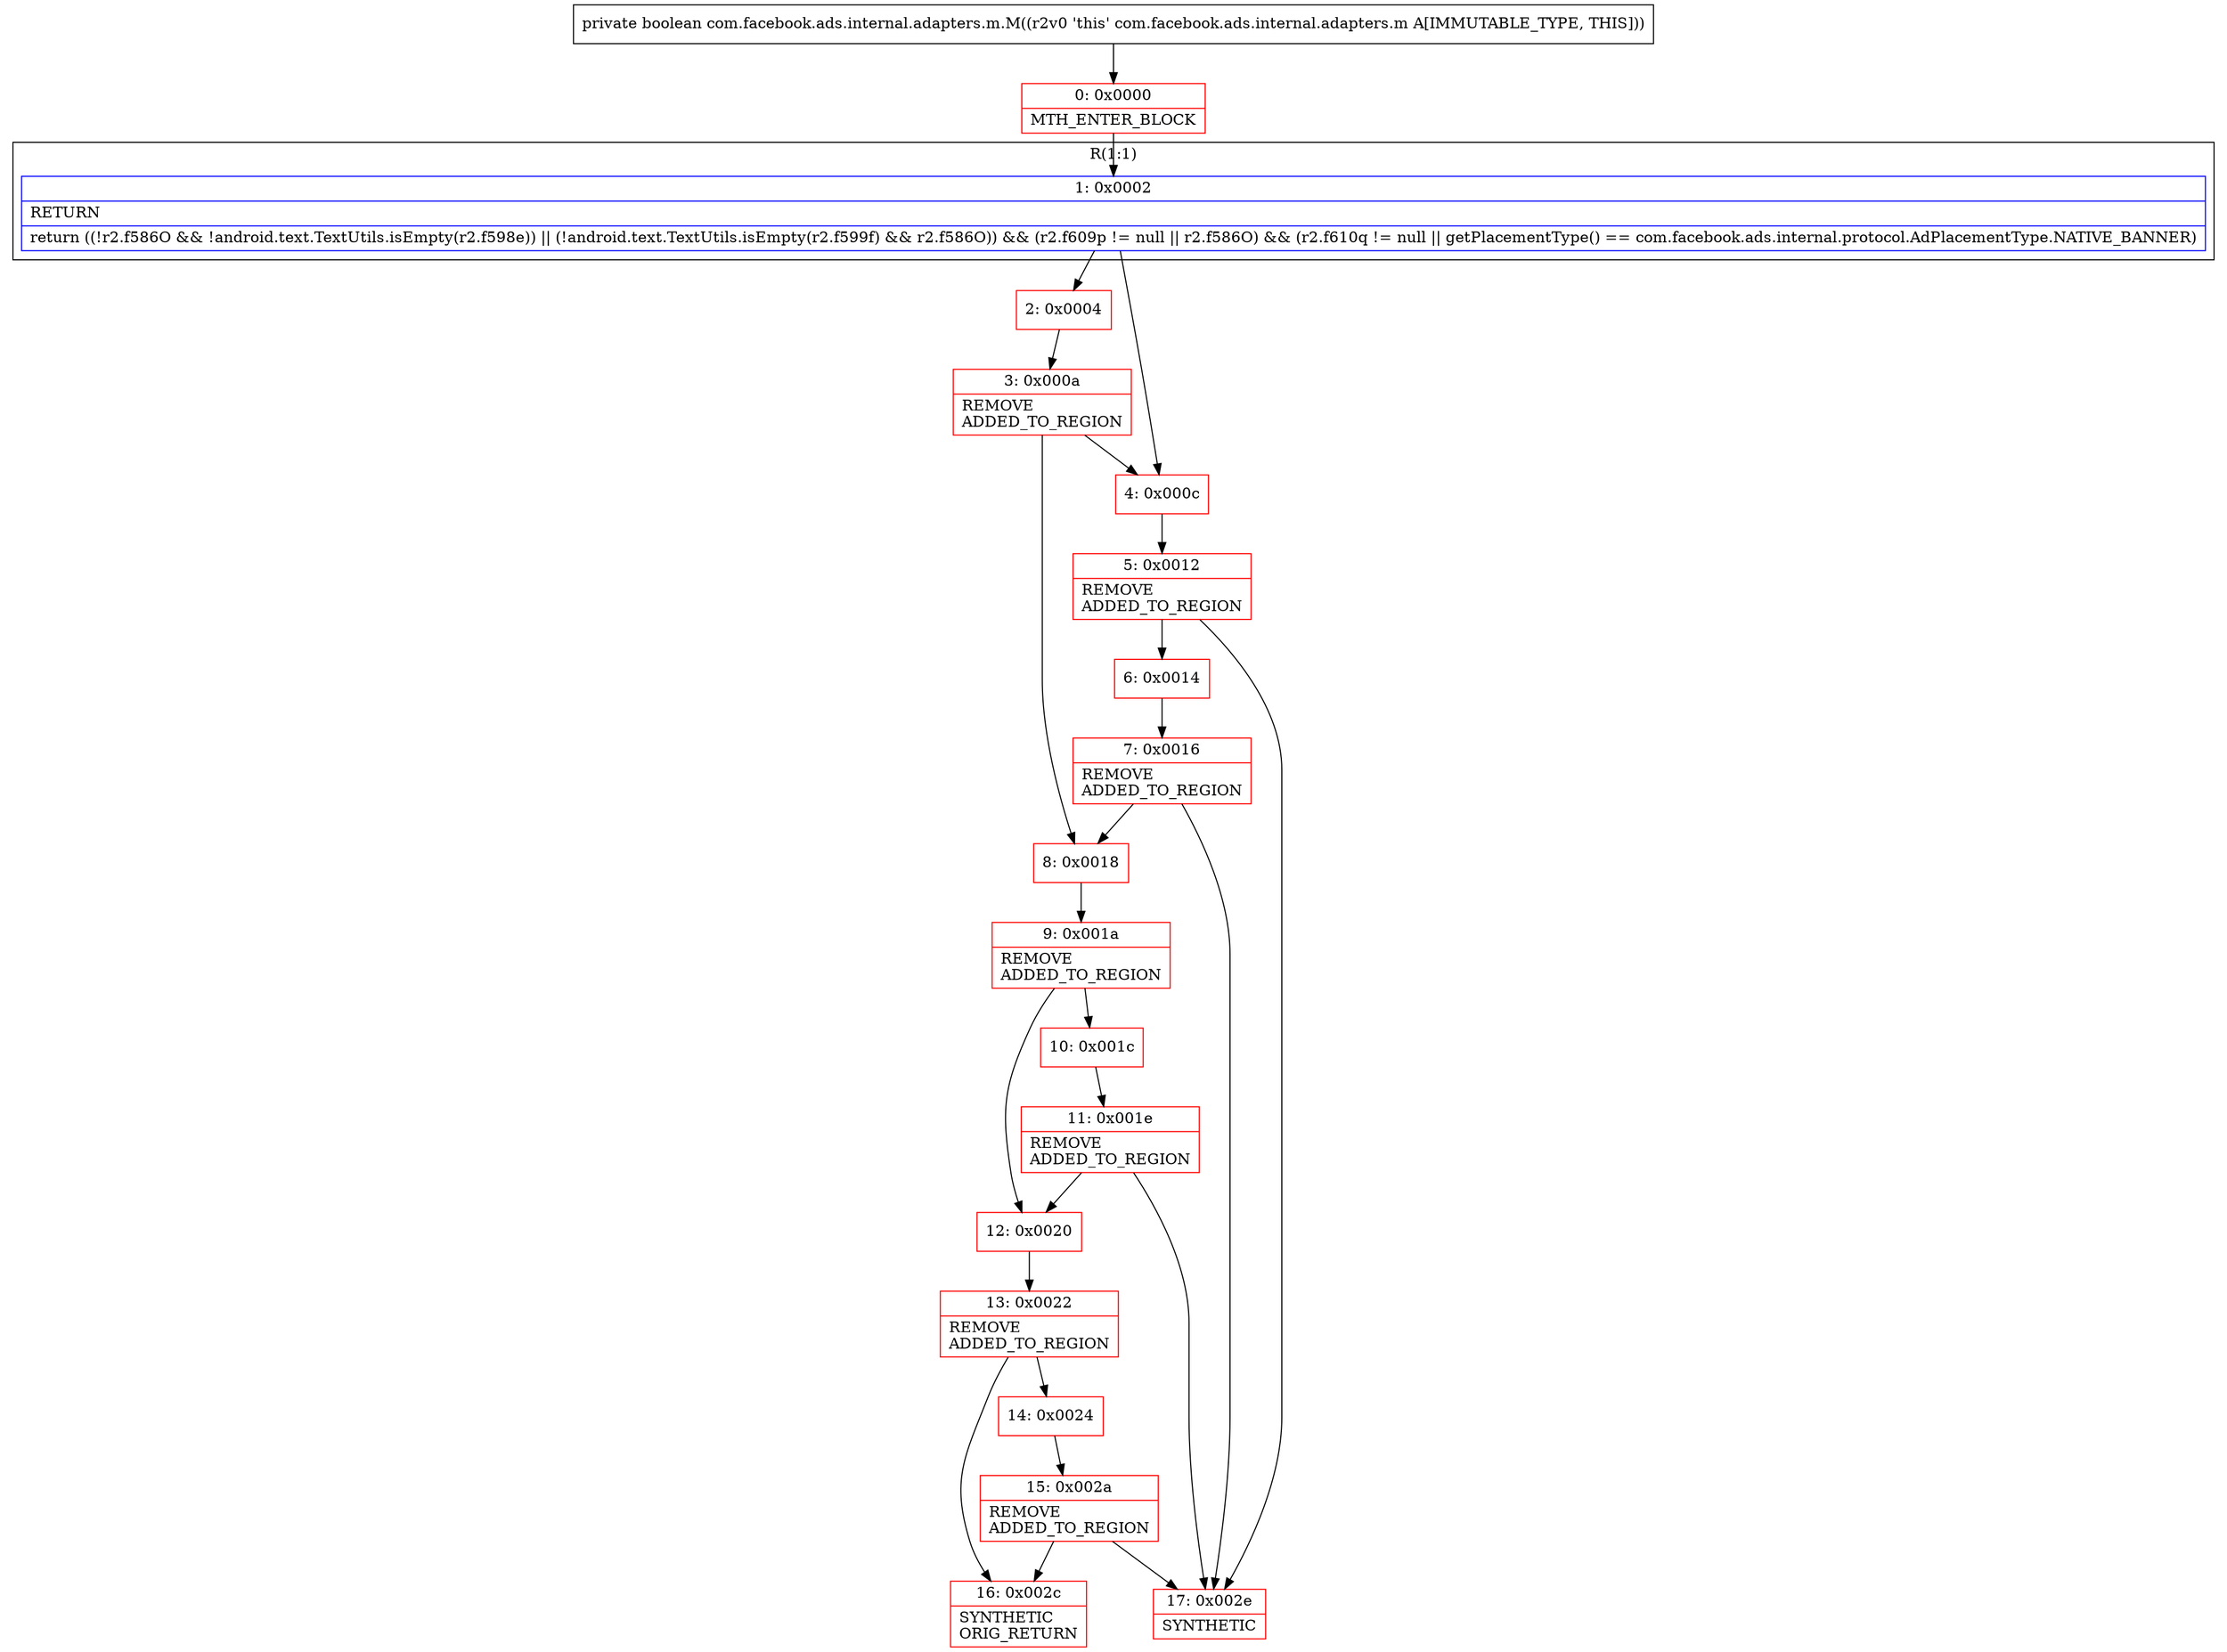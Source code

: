 digraph "CFG forcom.facebook.ads.internal.adapters.m.M()Z" {
subgraph cluster_Region_1599261340 {
label = "R(1:1)";
node [shape=record,color=blue];
Node_1 [shape=record,label="{1\:\ 0x0002|RETURN\l|return ((!r2.f586O && !android.text.TextUtils.isEmpty(r2.f598e)) \|\| (!android.text.TextUtils.isEmpty(r2.f599f) && r2.f586O)) && (r2.f609p != null \|\| r2.f586O) && (r2.f610q != null \|\| getPlacementType() == com.facebook.ads.internal.protocol.AdPlacementType.NATIVE_BANNER)\l}"];
}
Node_0 [shape=record,color=red,label="{0\:\ 0x0000|MTH_ENTER_BLOCK\l}"];
Node_2 [shape=record,color=red,label="{2\:\ 0x0004}"];
Node_3 [shape=record,color=red,label="{3\:\ 0x000a|REMOVE\lADDED_TO_REGION\l}"];
Node_4 [shape=record,color=red,label="{4\:\ 0x000c}"];
Node_5 [shape=record,color=red,label="{5\:\ 0x0012|REMOVE\lADDED_TO_REGION\l}"];
Node_6 [shape=record,color=red,label="{6\:\ 0x0014}"];
Node_7 [shape=record,color=red,label="{7\:\ 0x0016|REMOVE\lADDED_TO_REGION\l}"];
Node_8 [shape=record,color=red,label="{8\:\ 0x0018}"];
Node_9 [shape=record,color=red,label="{9\:\ 0x001a|REMOVE\lADDED_TO_REGION\l}"];
Node_10 [shape=record,color=red,label="{10\:\ 0x001c}"];
Node_11 [shape=record,color=red,label="{11\:\ 0x001e|REMOVE\lADDED_TO_REGION\l}"];
Node_12 [shape=record,color=red,label="{12\:\ 0x0020}"];
Node_13 [shape=record,color=red,label="{13\:\ 0x0022|REMOVE\lADDED_TO_REGION\l}"];
Node_14 [shape=record,color=red,label="{14\:\ 0x0024}"];
Node_15 [shape=record,color=red,label="{15\:\ 0x002a|REMOVE\lADDED_TO_REGION\l}"];
Node_16 [shape=record,color=red,label="{16\:\ 0x002c|SYNTHETIC\lORIG_RETURN\l}"];
Node_17 [shape=record,color=red,label="{17\:\ 0x002e|SYNTHETIC\l}"];
MethodNode[shape=record,label="{private boolean com.facebook.ads.internal.adapters.m.M((r2v0 'this' com.facebook.ads.internal.adapters.m A[IMMUTABLE_TYPE, THIS])) }"];
MethodNode -> Node_0;
Node_1 -> Node_2;
Node_1 -> Node_4;
Node_0 -> Node_1;
Node_2 -> Node_3;
Node_3 -> Node_4;
Node_3 -> Node_8;
Node_4 -> Node_5;
Node_5 -> Node_6;
Node_5 -> Node_17;
Node_6 -> Node_7;
Node_7 -> Node_8;
Node_7 -> Node_17;
Node_8 -> Node_9;
Node_9 -> Node_10;
Node_9 -> Node_12;
Node_10 -> Node_11;
Node_11 -> Node_12;
Node_11 -> Node_17;
Node_12 -> Node_13;
Node_13 -> Node_14;
Node_13 -> Node_16;
Node_14 -> Node_15;
Node_15 -> Node_16;
Node_15 -> Node_17;
}

